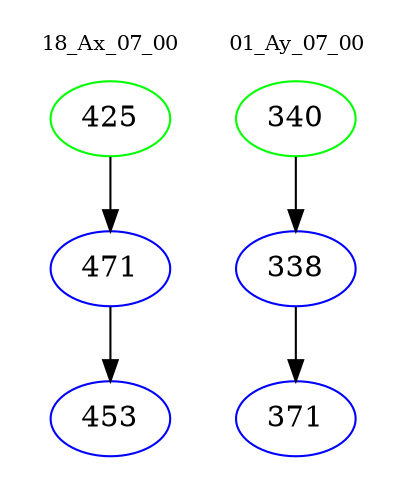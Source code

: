 digraph{
subgraph cluster_0 {
color = white
label = "18_Ax_07_00";
fontsize=10;
T0_425 [label="425", color="green"]
T0_425 -> T0_471 [color="black"]
T0_471 [label="471", color="blue"]
T0_471 -> T0_453 [color="black"]
T0_453 [label="453", color="blue"]
}
subgraph cluster_1 {
color = white
label = "01_Ay_07_00";
fontsize=10;
T1_340 [label="340", color="green"]
T1_340 -> T1_338 [color="black"]
T1_338 [label="338", color="blue"]
T1_338 -> T1_371 [color="black"]
T1_371 [label="371", color="blue"]
}
}
